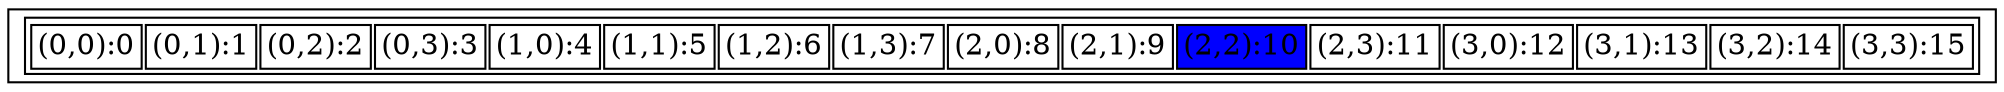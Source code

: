 digraph structs {
rankdir=LR;
 node [shape= record, width=.1,height=.1];
 struct1 [label=<
<TABLE>
<tr>
 <td>(0,0):0</td>
 <td>(0,1):1</td>
 <td>(0,2):2</td>
 <td>(0,3):3</td>
 <td>(1,0):4</td>
 <td>(1,1):5</td>
 <td>(1,2):6</td>
 <td>(1,3):7</td>
 <td>(2,0):8</td>
 <td>(2,1):9</td>
 <td bgcolor="blue">(2,2):10</td>
 <td>(2,3):11</td>
 <td>(3,0):12</td>
 <td>(3,1):13</td>
 <td>(3,2):14</td>
 <td>(3,3):15</td>
</tr>
</TABLE>
>];
}